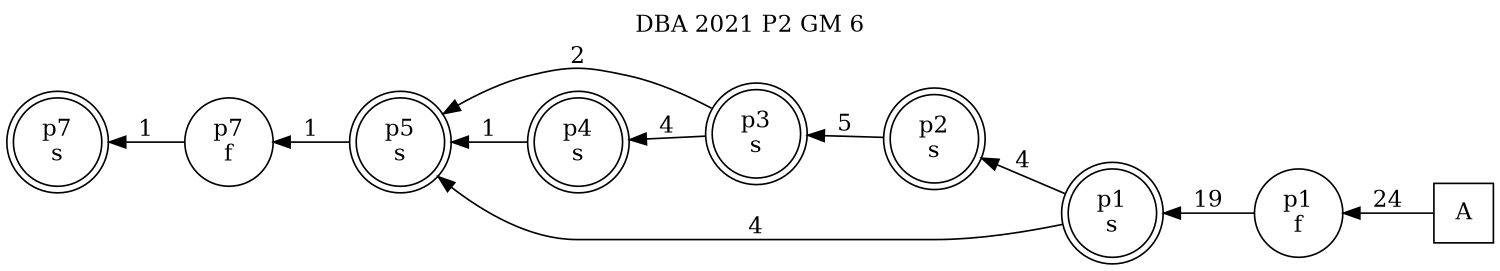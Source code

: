 digraph DBA_2021_P2_GM_6_GOOD {
labelloc="tl"
label= " DBA 2021 P2 GM 6 "
rankdir="RL";
graph [ size=" 10 , 10 !"]

"A" [shape="square" label="A"]
"p1_f" [shape="circle" label="p1
f"]
"p1_s" [shape="doublecircle" label="p1
s"]
"p2_s" [shape="doublecircle" label="p2
s"]
"p3_s" [shape="doublecircle" label="p3
s"]
"p5_s" [shape="doublecircle" label="p5
s"]
"p4_s" [shape="doublecircle" label="p4
s"]
"p7_f" [shape="circle" label="p7
f"]
"p7_s" [shape="doublecircle" label="p7
s"]
"A" -> "p1_f" [ label=24]
"p1_f" -> "p1_s" [ label=19]
"p1_s" -> "p2_s" [ label=4]
"p1_s" -> "p5_s" [ label=4]
"p2_s" -> "p3_s" [ label=5]
"p3_s" -> "p5_s" [ label=2]
"p3_s" -> "p4_s" [ label=4]
"p5_s" -> "p7_f" [ label=1]
"p4_s" -> "p5_s" [ label=1]
"p7_f" -> "p7_s" [ label=1]
}

